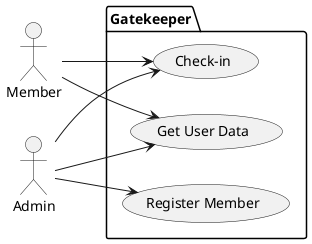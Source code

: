 @startuml
left to right direction
actor Member as m
actor Admin as a

package Gatekeeper {
  usecase "Check-in" as UC1
  usecase "Get User Data" as UC2
  usecase "Register Member" as UC3
}
m --> UC1
m --> UC2
a --> UC1
a --> UC2
a --> UC3
@enduml

